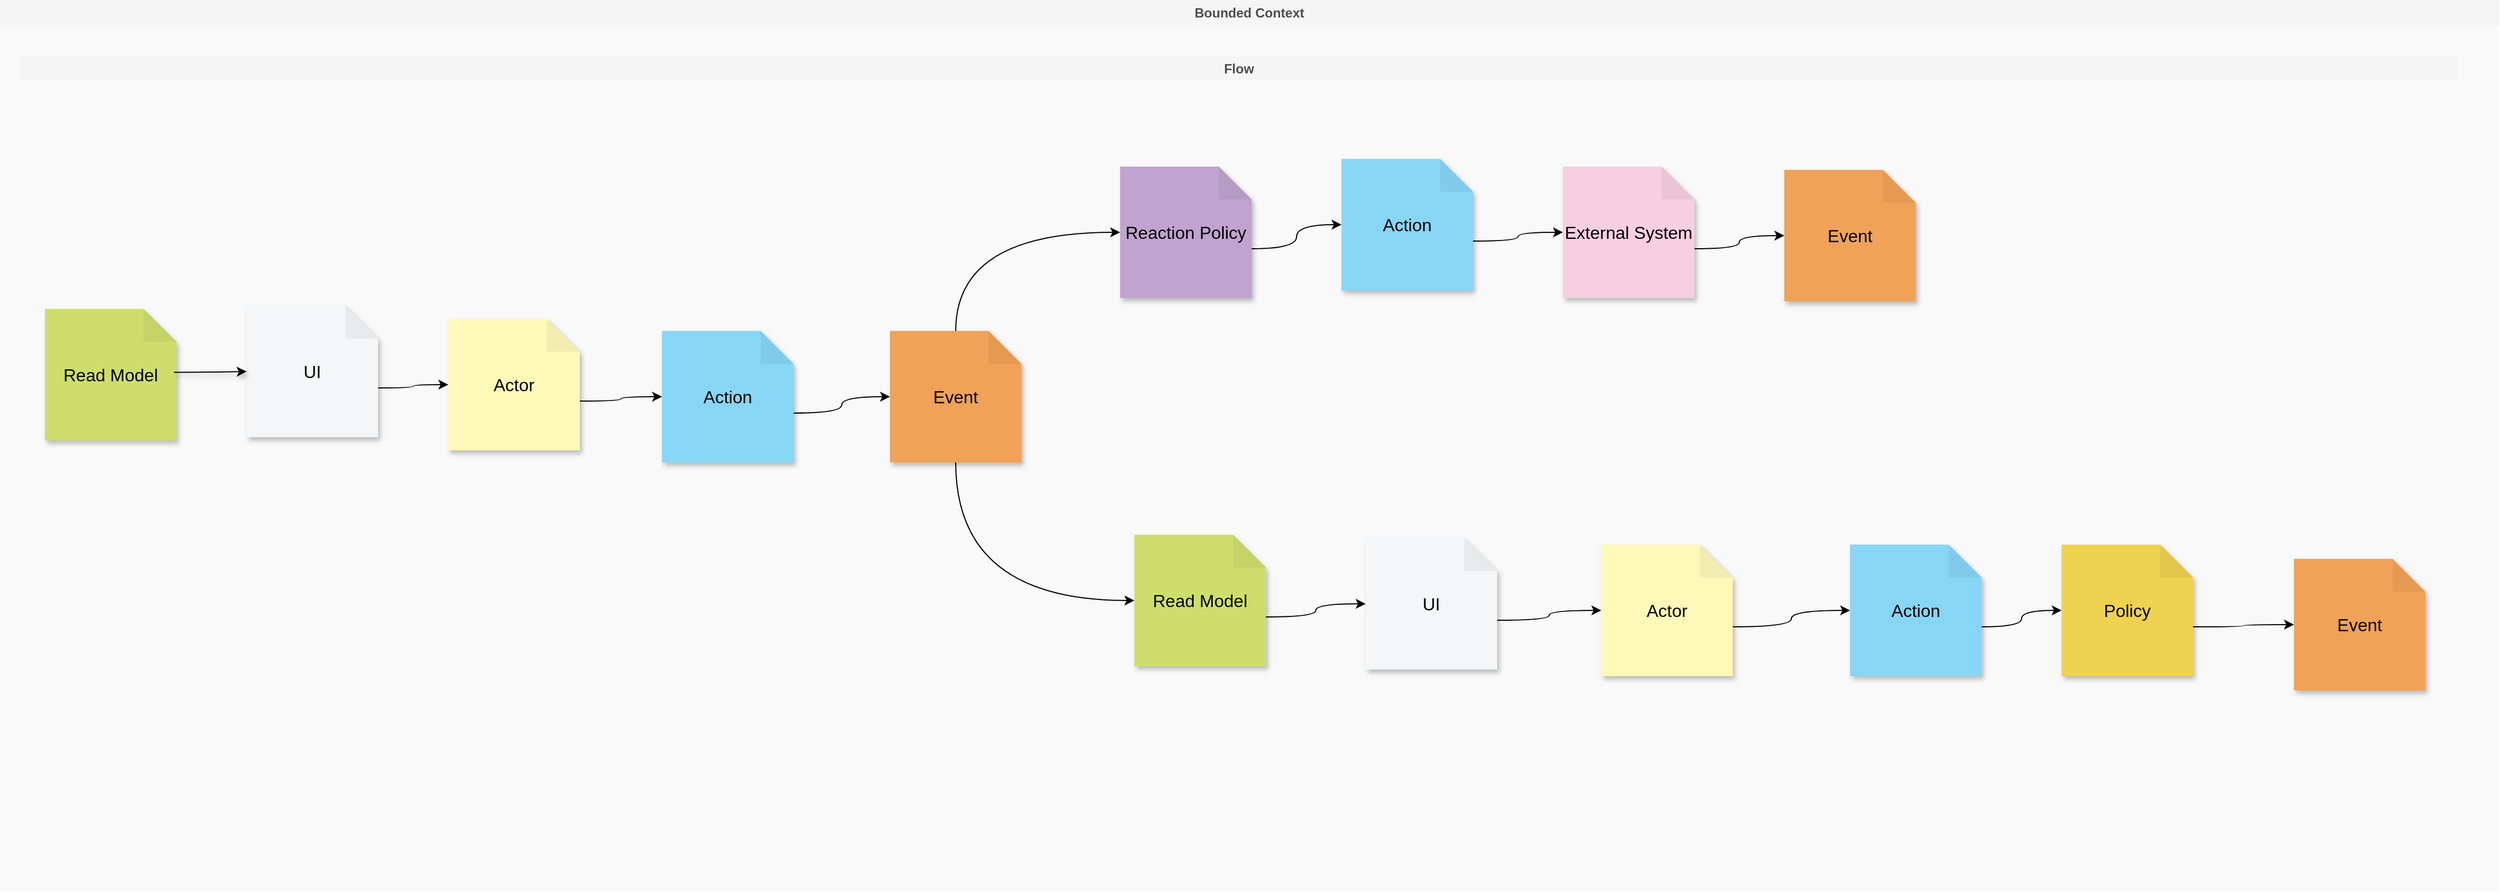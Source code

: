 <mxfile>
    <diagram name="Página-1" id="I0qJ0OPwc-1Rfe5O_y4j">
        <mxGraphModel dx="1469" dy="936" grid="0" gridSize="10" guides="1" tooltips="1" connect="1" arrows="1" fold="1" page="0" pageScale="1" pageWidth="1169" pageHeight="827" background="none" math="0" shadow="0">
            <root>
                <mxCell id="0"/>
                <mxCell id="1" parent="0"/>
                <mxCell id="97" value="Bounded Context" style="swimlane;whiteSpace=wrap;html=1;strokeColor=none;swimlaneLine=0;fillColor=#F5F5F5;gradientColor=none;swimlaneFillColor=#f9f9f9;fontStyle=1;fontColor=#4D4D4D;glass=0;shadow=0;" vertex="1" parent="1">
                    <mxGeometry x="400" y="45" width="2280" height="813" as="geometry">
                        <mxRectangle x="488" y="-400" width="130" height="26" as="alternateBounds"/>
                    </mxGeometry>
                </mxCell>
                <mxCell id="98" value="Flow" style="swimlane;whiteSpace=wrap;html=1;strokeColor=none;swimlaneLine=0;fillColor=#F5F5F5;gradientColor=none;swimlaneFillColor=#f9f9f9;fontStyle=1;fontColor=#4D4D4D;glass=0;shadow=0;" vertex="1" parent="97">
                    <mxGeometry x="18" y="51" width="2225" height="741" as="geometry">
                        <mxRectangle x="488" y="-400" width="130" height="26" as="alternateBounds"/>
                    </mxGeometry>
                </mxCell>
                <mxCell id="99" value="generates" style="edgeStyle=orthogonalEdgeStyle;rounded=0;orthogonalLoop=1;jettySize=auto;html=1;exitX=0;exitY=0;exitDx=120.0;exitDy=75;exitPerimeter=0;" edge="1" parent="98">
                    <mxGeometry relative="1" as="geometry">
                        <mxPoint x="676" y="187" as="targetPoint"/>
                    </mxGeometry>
                </mxCell>
                <mxCell id="100" value="Invoked on" style="edgeStyle=orthogonalEdgeStyle;rounded=0;orthogonalLoop=1;jettySize=auto;html=1;exitX=0.5;exitY=0;exitDx=0;exitDy=0;exitPerimeter=0;" edge="1" parent="98">
                    <mxGeometry relative="1" as="geometry">
                        <mxPoint x="414" y="123" as="targetPoint"/>
                    </mxGeometry>
                </mxCell>
                <mxCell id="101" value="invoked on" style="edgeStyle=orthogonalEdgeStyle;rounded=0;orthogonalLoop=1;jettySize=auto;html=1;exitX=0.5;exitY=1;exitDx=0;exitDy=0;exitPerimeter=0;" edge="1" parent="98">
                    <mxGeometry relative="1" as="geometry">
                        <mxPoint x="260" y="303" as="sourcePoint"/>
                    </mxGeometry>
                </mxCell>
                <mxCell id="102" value="generates" style="edgeStyle=orthogonalEdgeStyle;rounded=0;orthogonalLoop=1;jettySize=auto;html=1;exitX=0;exitY=0;exitDx=120.0;exitDy=75;exitPerimeter=0;entryX=0.5;entryY=1;entryDx=0;entryDy=0;entryPerimeter=0;" edge="1" parent="98">
                    <mxGeometry relative="1" as="geometry">
                        <mxPoint x="676" y="307" as="targetPoint"/>
                    </mxGeometry>
                </mxCell>
                <mxCell id="103" value="invoke" style="edgeStyle=orthogonalEdgeStyle;rounded=0;orthogonalLoop=1;jettySize=auto;html=1;" edge="1" parent="98">
                    <mxGeometry relative="1" as="geometry">
                        <mxPoint x="200" y="243" as="targetPoint"/>
                    </mxGeometry>
                </mxCell>
                <mxCell id="149" value="" style="group" vertex="1" connectable="0" parent="98">
                    <mxGeometry x="23" y="94" width="2172" height="485" as="geometry"/>
                </mxCell>
                <mxCell id="131" style="edgeStyle=orthogonalEdgeStyle;html=1;exitX=0;exitY=0;exitDx=120;exitDy=75;exitPerimeter=0;entryX=0;entryY=0.5;entryDx=0;entryDy=0;entryPerimeter=0;curved=1;" edge="1" parent="149" source="118" target="113">
                    <mxGeometry relative="1" as="geometry"/>
                </mxCell>
                <object label="Action" type="" input="" success="" id="113">
                    <mxCell style="shape=note;whiteSpace=wrap;html=1;backgroundOutline=1;darkOpacity=0.05;fillColor=#88d6f6;strokeColor=none;fontSize=16;fontStyle=0;rotation=0;shadow=1;" vertex="1" parent="149">
                        <mxGeometry x="563" y="157" width="120" height="120" as="geometry"/>
                    </mxCell>
                </object>
                <object label="Actor" type="" input="" success="" id="118">
                    <mxCell style="shape=note;whiteSpace=wrap;html=1;backgroundOutline=1;darkOpacity=0.05;fillColor=#fef9b9;strokeColor=none;fontSize=16;fontStyle=0;rotation=0;shadow=1;" vertex="1" parent="149">
                        <mxGeometry x="368" y="146" width="120" height="120" as="geometry"/>
                    </mxCell>
                </object>
                <object label="Read Model" type="" input="" success="" id="128">
                    <mxCell style="shape=note;whiteSpace=wrap;html=1;backgroundOutline=1;darkOpacity=0.05;fillColor=#cdde6b;strokeColor=none;fontSize=16;fontStyle=0;rotation=0;shadow=1;" vertex="1" parent="149">
                        <mxGeometry y="137" width="120" height="120" as="geometry"/>
                    </mxCell>
                </object>
                <object label="UI" type="" input="" success="" id="127">
                    <mxCell style="shape=note;whiteSpace=wrap;html=1;backgroundOutline=1;darkOpacity=0.05;fillColor=#f5f6f8;strokeColor=none;fontSize=16;fontStyle=0;rotation=0;shadow=1;" vertex="1" parent="149">
                        <mxGeometry x="184" y="134" width="120" height="120" as="geometry"/>
                    </mxCell>
                </object>
                <mxCell id="130" style="edgeStyle=orthogonalEdgeStyle;html=1;exitX=0;exitY=0;exitDx=120;exitDy=75;exitPerimeter=0;entryX=0;entryY=0.5;entryDx=0;entryDy=0;entryPerimeter=0;curved=1;" edge="1" parent="149" source="127" target="118">
                    <mxGeometry relative="1" as="geometry"/>
                </mxCell>
                <mxCell id="129" style="edgeStyle=orthogonalEdgeStyle;html=1;exitX=0.981;exitY=0.481;exitDx=0;exitDy=0;exitPerimeter=0;entryX=0;entryY=0.5;entryDx=0;entryDy=0;entryPerimeter=0;curved=1;shadow=1;" edge="1" parent="149" source="128" target="127">
                    <mxGeometry relative="1" as="geometry"/>
                </mxCell>
                <object label="Event" type="" input="" success="" id="116">
                    <mxCell style="shape=note;whiteSpace=wrap;html=1;backgroundOutline=1;darkOpacity=0.05;fillColor=#f1a259;strokeColor=none;fontSize=16;fontStyle=0;rotation=0;shadow=1;" vertex="1" parent="149">
                        <mxGeometry x="771" y="157" width="120" height="120" as="geometry"/>
                    </mxCell>
                </object>
                <object label="Policy" type="" input="" success="" id="114">
                    <mxCell style="shape=note;whiteSpace=wrap;html=1;backgroundOutline=1;darkOpacity=0.05;fillColor=#efd250;strokeColor=none;fontSize=16;fontStyle=0;rotation=0;shadow=1;" vertex="1" parent="149">
                        <mxGeometry x="1840" y="352" width="120" height="120" as="geometry"/>
                    </mxCell>
                </object>
                <object label="Action" type="" input="" success="" id="112">
                    <mxCell style="shape=note;whiteSpace=wrap;html=1;backgroundOutline=1;darkOpacity=0.05;fillColor=#88d6f6;strokeColor=none;fontSize=16;fontStyle=0;rotation=0;shadow=1;" vertex="1" parent="149">
                        <mxGeometry x="1647" y="352" width="120" height="120" as="geometry"/>
                    </mxCell>
                </object>
                <object label="External System" type="" input="" success="" id="115">
                    <mxCell style="shape=note;whiteSpace=wrap;html=1;backgroundOutline=1;darkOpacity=0.05;fillColor=#f7d0df;strokeColor=none;fontSize=16;fontStyle=0;rotation=0;shadow=1;" vertex="1" parent="149">
                        <mxGeometry x="1385" y="7" width="120" height="120" as="geometry"/>
                    </mxCell>
                </object>
                <object label="Reaction Policy" type="" input="" success="" id="117">
                    <mxCell style="shape=note;whiteSpace=wrap;html=1;backgroundOutline=1;darkOpacity=0.05;fillColor=#c0a3cf;strokeColor=none;fontSize=16;fontStyle=0;rotation=0;shadow=1;" vertex="1" parent="149">
                        <mxGeometry x="981" y="7" width="120" height="120" as="geometry"/>
                    </mxCell>
                </object>
                <object label="Read Model" type="" input="" success="" id="132">
                    <mxCell style="shape=note;whiteSpace=wrap;html=1;backgroundOutline=1;darkOpacity=0.05;fillColor=#cdde6b;strokeColor=none;fontSize=16;fontStyle=0;rotation=0;shadow=1;" vertex="1" parent="149">
                        <mxGeometry x="994" y="343" width="120" height="120" as="geometry"/>
                    </mxCell>
                </object>
                <object label="UI" type="" input="" success="" id="133">
                    <mxCell style="shape=note;whiteSpace=wrap;html=1;backgroundOutline=1;darkOpacity=0.05;fillColor=#f5f6f8;strokeColor=none;fontSize=16;fontStyle=0;rotation=0;shadow=1;" vertex="1" parent="149">
                        <mxGeometry x="1205" y="346" width="120" height="120" as="geometry"/>
                    </mxCell>
                </object>
                <object label="Actor" type="" input="" success="" id="134">
                    <mxCell style="shape=note;whiteSpace=wrap;html=1;backgroundOutline=1;darkOpacity=0.05;fillColor=#fef9b9;strokeColor=none;fontSize=16;fontStyle=0;rotation=0;shadow=1;" vertex="1" parent="149">
                        <mxGeometry x="1420" y="352" width="120" height="120" as="geometry"/>
                    </mxCell>
                </object>
                <object label="Event" type="" input="" success="" id="135">
                    <mxCell style="shape=note;whiteSpace=wrap;html=1;backgroundOutline=1;darkOpacity=0.05;fillColor=#f1a259;strokeColor=none;fontSize=16;fontStyle=0;rotation=0;shadow=1;" vertex="1" parent="149">
                        <mxGeometry x="2052" y="365" width="120" height="120" as="geometry"/>
                    </mxCell>
                </object>
                <object label="Event" type="" input="" success="" id="136">
                    <mxCell style="shape=note;whiteSpace=wrap;html=1;backgroundOutline=1;darkOpacity=0.05;fillColor=#f1a259;strokeColor=none;fontSize=16;fontStyle=0;rotation=0;shadow=1;" vertex="1" parent="149">
                        <mxGeometry x="1587" y="10" width="120" height="120" as="geometry"/>
                    </mxCell>
                </object>
                <object label="Action" type="" input="" success="" id="137">
                    <mxCell style="shape=note;whiteSpace=wrap;html=1;backgroundOutline=1;darkOpacity=0.05;fillColor=#88d6f6;strokeColor=none;fontSize=16;fontStyle=0;rotation=0;shadow=1;" vertex="1" parent="149">
                        <mxGeometry x="1183" width="120" height="120" as="geometry"/>
                    </mxCell>
                </object>
                <mxCell id="138" style="edgeStyle=orthogonalEdgeStyle;html=1;exitX=0;exitY=0;exitDx=120;exitDy=75;exitPerimeter=0;entryX=0;entryY=0.5;entryDx=0;entryDy=0;entryPerimeter=0;curved=1;" edge="1" parent="149" source="113" target="116">
                    <mxGeometry relative="1" as="geometry"/>
                </mxCell>
                <mxCell id="139" style="edgeStyle=orthogonalEdgeStyle;html=1;exitX=0.5;exitY=0;exitDx=0;exitDy=0;exitPerimeter=0;entryX=0;entryY=0.5;entryDx=0;entryDy=0;entryPerimeter=0;curved=1;" edge="1" parent="149" source="116" target="117">
                    <mxGeometry relative="1" as="geometry"/>
                </mxCell>
                <mxCell id="140" style="edgeStyle=orthogonalEdgeStyle;html=1;exitX=0.5;exitY=1;exitDx=0;exitDy=0;exitPerimeter=0;entryX=0;entryY=0.5;entryDx=0;entryDy=0;entryPerimeter=0;curved=1;" edge="1" parent="149" source="116" target="132">
                    <mxGeometry relative="1" as="geometry"/>
                </mxCell>
                <mxCell id="141" style="edgeStyle=orthogonalEdgeStyle;html=1;exitX=0;exitY=0;exitDx=120;exitDy=75;exitPerimeter=0;entryX=0;entryY=0.5;entryDx=0;entryDy=0;entryPerimeter=0;curved=1;" edge="1" parent="149" source="117" target="137">
                    <mxGeometry relative="1" as="geometry"/>
                </mxCell>
                <mxCell id="142" style="edgeStyle=orthogonalEdgeStyle;html=1;exitX=0;exitY=0;exitDx=120;exitDy=75;exitPerimeter=0;entryX=0;entryY=0.5;entryDx=0;entryDy=0;entryPerimeter=0;curved=1;" edge="1" parent="149" source="137" target="115">
                    <mxGeometry relative="1" as="geometry"/>
                </mxCell>
                <mxCell id="143" style="edgeStyle=orthogonalEdgeStyle;html=1;exitX=0;exitY=0;exitDx=120;exitDy=75;exitPerimeter=0;entryX=0;entryY=0.5;entryDx=0;entryDy=0;entryPerimeter=0;curved=1;" edge="1" parent="149" source="115" target="136">
                    <mxGeometry relative="1" as="geometry"/>
                </mxCell>
                <mxCell id="144" style="edgeStyle=orthogonalEdgeStyle;html=1;exitX=0;exitY=0;exitDx=120;exitDy=75;exitPerimeter=0;entryX=0;entryY=0.5;entryDx=0;entryDy=0;entryPerimeter=0;curved=1;" edge="1" parent="149" source="132" target="133">
                    <mxGeometry relative="1" as="geometry"/>
                </mxCell>
                <mxCell id="145" style="edgeStyle=orthogonalEdgeStyle;html=1;exitX=0;exitY=0;exitDx=120;exitDy=75;exitPerimeter=0;entryX=0;entryY=0.5;entryDx=0;entryDy=0;entryPerimeter=0;curved=1;" edge="1" parent="149" source="133" target="134">
                    <mxGeometry relative="1" as="geometry"/>
                </mxCell>
                <mxCell id="146" style="edgeStyle=orthogonalEdgeStyle;html=1;exitX=0;exitY=0;exitDx=120;exitDy=75;exitPerimeter=0;entryX=0;entryY=0.5;entryDx=0;entryDy=0;entryPerimeter=0;curved=1;" edge="1" parent="149" source="134" target="112">
                    <mxGeometry relative="1" as="geometry"/>
                </mxCell>
                <mxCell id="147" style="edgeStyle=orthogonalEdgeStyle;html=1;exitX=0;exitY=0;exitDx=120;exitDy=75;exitPerimeter=0;entryX=0;entryY=0.5;entryDx=0;entryDy=0;entryPerimeter=0;curved=1;" edge="1" parent="149" source="112" target="114">
                    <mxGeometry relative="1" as="geometry"/>
                </mxCell>
                <mxCell id="148" style="edgeStyle=orthogonalEdgeStyle;html=1;exitX=0;exitY=0;exitDx=120;exitDy=75;exitPerimeter=0;entryX=0;entryY=0.5;entryDx=0;entryDy=0;entryPerimeter=0;curved=1;" edge="1" parent="149" source="114" target="135">
                    <mxGeometry relative="1" as="geometry"/>
                </mxCell>
            </root>
        </mxGraphModel>
    </diagram>
</mxfile>